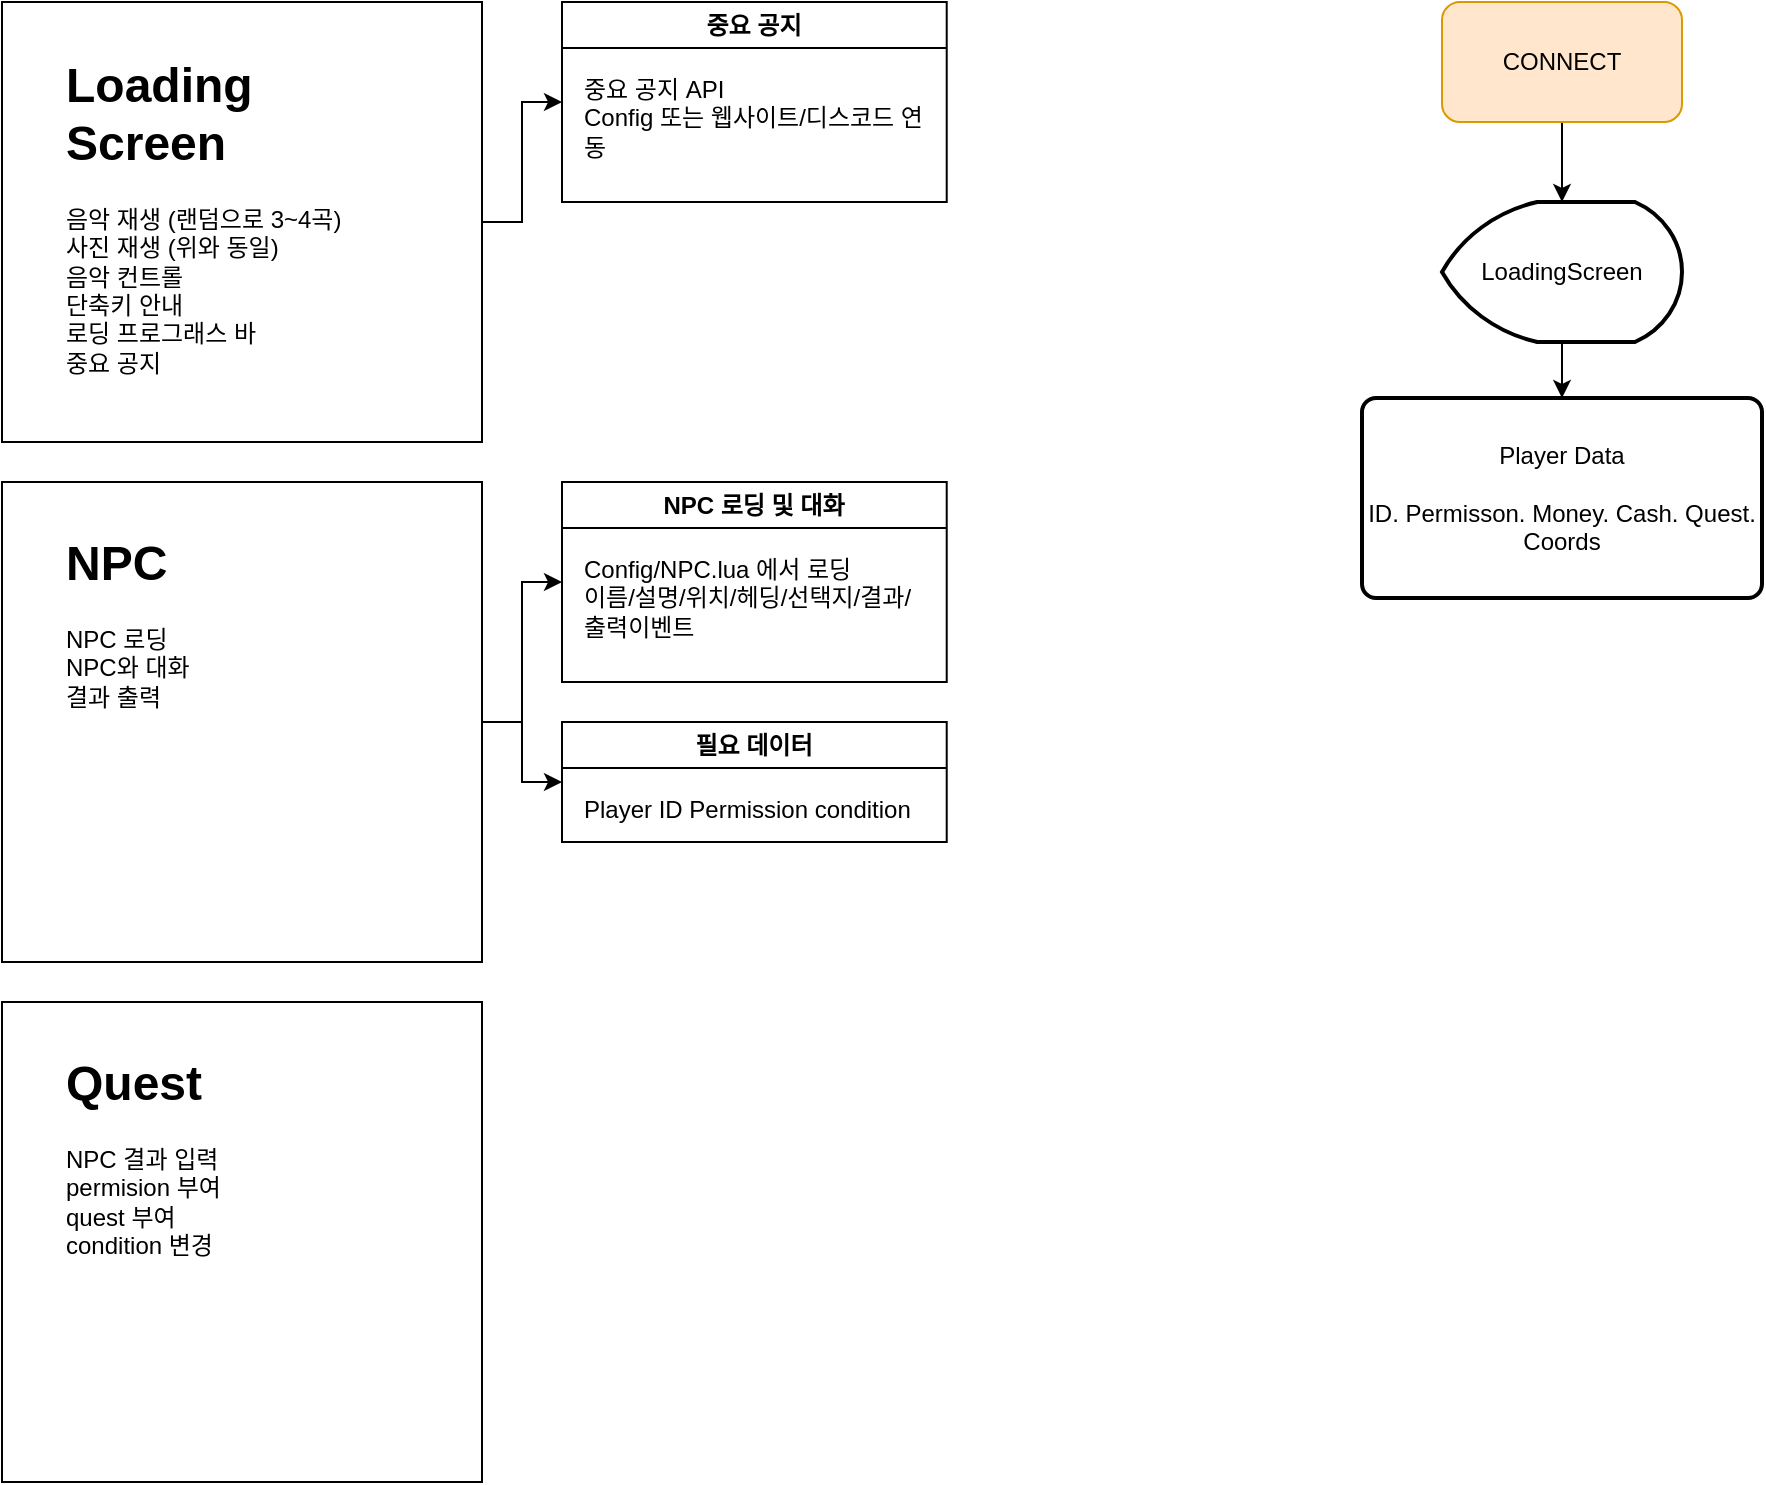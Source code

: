 <mxfile version="23.0.2" type="github">
  <diagram name="페이지-1" id="JTPiTUJ4401fEsxCc7Fc">
    <mxGraphModel dx="1157" dy="668" grid="1" gridSize="10" guides="1" tooltips="1" connect="1" arrows="1" fold="1" page="1" pageScale="1" pageWidth="827" pageHeight="1169" math="0" shadow="0">
      <root>
        <mxCell id="0" />
        <mxCell id="1" parent="0" />
        <mxCell id="HM6ccCedCOGA6QJlXG_8-17" value="중요 공지" style="swimlane;whiteSpace=wrap;html=1;" vertex="1" parent="1">
          <mxGeometry x="320" y="40" width="192.36" height="100" as="geometry" />
        </mxCell>
        <mxCell id="HM6ccCedCOGA6QJlXG_8-22" value="&lt;div style=&quot;&quot;&gt;중요 공지 API&lt;/div&gt;&lt;div style=&quot;&quot;&gt;Config 또는 웹사이트/디스코드 연동&lt;/div&gt;" style="text;html=1;strokeColor=none;fillColor=none;align=left;verticalAlign=top;whiteSpace=wrap;rounded=0;" vertex="1" parent="HM6ccCedCOGA6QJlXG_8-17">
          <mxGeometry x="9.18" y="30" width="174" height="60" as="geometry" />
        </mxCell>
        <mxCell id="HM6ccCedCOGA6QJlXG_8-31" style="edgeStyle=orthogonalEdgeStyle;rounded=0;orthogonalLoop=1;jettySize=auto;html=1;exitX=1;exitY=0.5;exitDx=0;exitDy=0;" edge="1" parent="1" source="HM6ccCedCOGA6QJlXG_8-2" target="HM6ccCedCOGA6QJlXG_8-17">
          <mxGeometry relative="1" as="geometry" />
        </mxCell>
        <mxCell id="HM6ccCedCOGA6QJlXG_8-2" value="" style="whiteSpace=wrap;html=1;" vertex="1" parent="1">
          <mxGeometry x="40" y="40" width="240" height="220.0" as="geometry" />
        </mxCell>
        <mxCell id="HM6ccCedCOGA6QJlXG_8-4" value="&lt;h1&gt;Loading Screen&lt;/h1&gt;&lt;div&gt;음악 재생 (랜덤으로 3~4곡)&lt;/div&gt;&lt;div&gt;사진 재생 (위와 동일)&lt;/div&gt;&lt;div&gt;음악 컨트롤&lt;/div&gt;&lt;div&gt;단축키 안내&lt;/div&gt;&lt;div&gt;로딩 프로그래스 바&lt;/div&gt;&lt;div&gt;중요 공지&lt;/div&gt;" style="text;html=1;strokeColor=none;fillColor=none;spacing=5;spacingTop=-20;whiteSpace=wrap;overflow=hidden;rounded=0;" vertex="1" parent="1">
          <mxGeometry x="66.82" y="62" width="186.36" height="176" as="geometry" />
        </mxCell>
        <mxCell id="HM6ccCedCOGA6QJlXG_8-32" style="edgeStyle=orthogonalEdgeStyle;rounded=0;orthogonalLoop=1;jettySize=auto;html=1;exitX=1;exitY=0.5;exitDx=0;exitDy=0;" edge="1" parent="1" source="HM6ccCedCOGA6QJlXG_8-23" target="HM6ccCedCOGA6QJlXG_8-26">
          <mxGeometry relative="1" as="geometry" />
        </mxCell>
        <mxCell id="HM6ccCedCOGA6QJlXG_8-33" style="edgeStyle=orthogonalEdgeStyle;rounded=0;orthogonalLoop=1;jettySize=auto;html=1;exitX=1;exitY=0.5;exitDx=0;exitDy=0;" edge="1" parent="1" source="HM6ccCedCOGA6QJlXG_8-23" target="HM6ccCedCOGA6QJlXG_8-28">
          <mxGeometry relative="1" as="geometry" />
        </mxCell>
        <mxCell id="HM6ccCedCOGA6QJlXG_8-23" value="" style="whiteSpace=wrap;html=1;" vertex="1" parent="1">
          <mxGeometry x="40" y="280" width="240" height="240" as="geometry" />
        </mxCell>
        <mxCell id="HM6ccCedCOGA6QJlXG_8-24" value="&lt;h1&gt;NPC&lt;/h1&gt;&lt;div&gt;NPC 로딩&lt;/div&gt;&lt;div&gt;NPC와 대화&lt;/div&gt;&lt;div&gt;결과 출력&lt;/div&gt;" style="text;html=1;strokeColor=none;fillColor=none;spacing=5;spacingTop=-20;whiteSpace=wrap;overflow=hidden;rounded=0;" vertex="1" parent="1">
          <mxGeometry x="66.82" y="301" width="186.36" height="108" as="geometry" />
        </mxCell>
        <mxCell id="HM6ccCedCOGA6QJlXG_8-26" value="NPC 로딩 및 대화" style="swimlane;whiteSpace=wrap;html=1;" vertex="1" parent="1">
          <mxGeometry x="320" y="280" width="192.36" height="100" as="geometry" />
        </mxCell>
        <mxCell id="HM6ccCedCOGA6QJlXG_8-27" value="&lt;div style=&quot;&quot;&gt;Config/NPC.lua 에서 로딩&lt;/div&gt;&lt;div style=&quot;&quot;&gt;이름/설명/위치/헤딩/선택지/결과/출력이벤트&lt;/div&gt;" style="text;html=1;strokeColor=none;fillColor=none;align=left;verticalAlign=top;whiteSpace=wrap;rounded=0;" vertex="1" parent="HM6ccCedCOGA6QJlXG_8-26">
          <mxGeometry x="9.18" y="30" width="174" height="60" as="geometry" />
        </mxCell>
        <mxCell id="HM6ccCedCOGA6QJlXG_8-28" value="필요 데이터" style="swimlane;whiteSpace=wrap;html=1;" vertex="1" parent="1">
          <mxGeometry x="320" y="400" width="192.36" height="60" as="geometry" />
        </mxCell>
        <mxCell id="HM6ccCedCOGA6QJlXG_8-29" value="&lt;div style=&quot;&quot;&gt;Player ID Permission&amp;nbsp;condition&lt;/div&gt;" style="text;html=1;strokeColor=none;fillColor=none;align=left;verticalAlign=top;whiteSpace=wrap;rounded=0;" vertex="1" parent="HM6ccCedCOGA6QJlXG_8-28">
          <mxGeometry x="9.18" y="30" width="174" height="30" as="geometry" />
        </mxCell>
        <mxCell id="HM6ccCedCOGA6QJlXG_8-42" value="" style="edgeStyle=orthogonalEdgeStyle;rounded=0;orthogonalLoop=1;jettySize=auto;html=1;" edge="1" parent="1" source="HM6ccCedCOGA6QJlXG_8-37" target="HM6ccCedCOGA6QJlXG_8-41">
          <mxGeometry relative="1" as="geometry" />
        </mxCell>
        <mxCell id="HM6ccCedCOGA6QJlXG_8-37" value="CONNECT" style="rounded=1;whiteSpace=wrap;html=1;fillColor=#ffe6cc;strokeColor=#d79b00;" vertex="1" parent="1">
          <mxGeometry x="760" y="40" width="120" height="60" as="geometry" />
        </mxCell>
        <mxCell id="HM6ccCedCOGA6QJlXG_8-46" value="" style="edgeStyle=orthogonalEdgeStyle;rounded=0;orthogonalLoop=1;jettySize=auto;html=1;" edge="1" parent="1" source="HM6ccCedCOGA6QJlXG_8-41" target="HM6ccCedCOGA6QJlXG_8-45">
          <mxGeometry relative="1" as="geometry" />
        </mxCell>
        <mxCell id="HM6ccCedCOGA6QJlXG_8-41" value="LoadingScreen" style="strokeWidth=2;html=1;shape=mxgraph.flowchart.display;whiteSpace=wrap;" vertex="1" parent="1">
          <mxGeometry x="760" y="140" width="120" height="70" as="geometry" />
        </mxCell>
        <mxCell id="HM6ccCedCOGA6QJlXG_8-45" value="Player Data&lt;br&gt;&lt;br&gt;ID. Permisson. Money. Cash. Quest. Coords" style="rounded=1;whiteSpace=wrap;html=1;absoluteArcSize=1;arcSize=14;strokeWidth=2;" vertex="1" parent="1">
          <mxGeometry x="720" y="238" width="200" height="100" as="geometry" />
        </mxCell>
        <mxCell id="HM6ccCedCOGA6QJlXG_8-48" value="" style="whiteSpace=wrap;html=1;" vertex="1" parent="1">
          <mxGeometry x="40" y="540" width="240" height="240" as="geometry" />
        </mxCell>
        <mxCell id="HM6ccCedCOGA6QJlXG_8-49" value="&lt;h1&gt;Quest&lt;/h1&gt;&lt;div&gt;NPC 결과 입력&lt;/div&gt;&lt;div&gt;permision 부여&lt;/div&gt;&lt;div&gt;quest 부여&lt;/div&gt;&lt;div&gt;condition 변경&lt;/div&gt;" style="text;html=1;strokeColor=none;fillColor=none;spacing=5;spacingTop=-20;whiteSpace=wrap;overflow=hidden;rounded=0;" vertex="1" parent="1">
          <mxGeometry x="66.82" y="561" width="186.36" height="108" as="geometry" />
        </mxCell>
      </root>
    </mxGraphModel>
  </diagram>
</mxfile>
